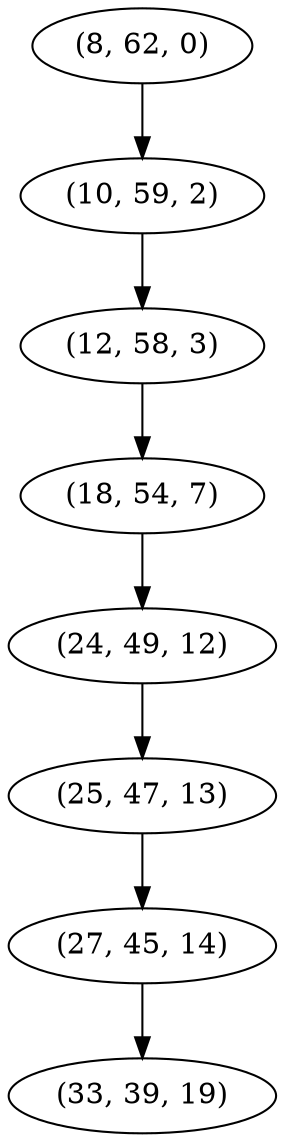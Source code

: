 digraph tree {
    "(8, 62, 0)";
    "(10, 59, 2)";
    "(12, 58, 3)";
    "(18, 54, 7)";
    "(24, 49, 12)";
    "(25, 47, 13)";
    "(27, 45, 14)";
    "(33, 39, 19)";
    "(8, 62, 0)" -> "(10, 59, 2)";
    "(10, 59, 2)" -> "(12, 58, 3)";
    "(12, 58, 3)" -> "(18, 54, 7)";
    "(18, 54, 7)" -> "(24, 49, 12)";
    "(24, 49, 12)" -> "(25, 47, 13)";
    "(25, 47, 13)" -> "(27, 45, 14)";
    "(27, 45, 14)" -> "(33, 39, 19)";
}
